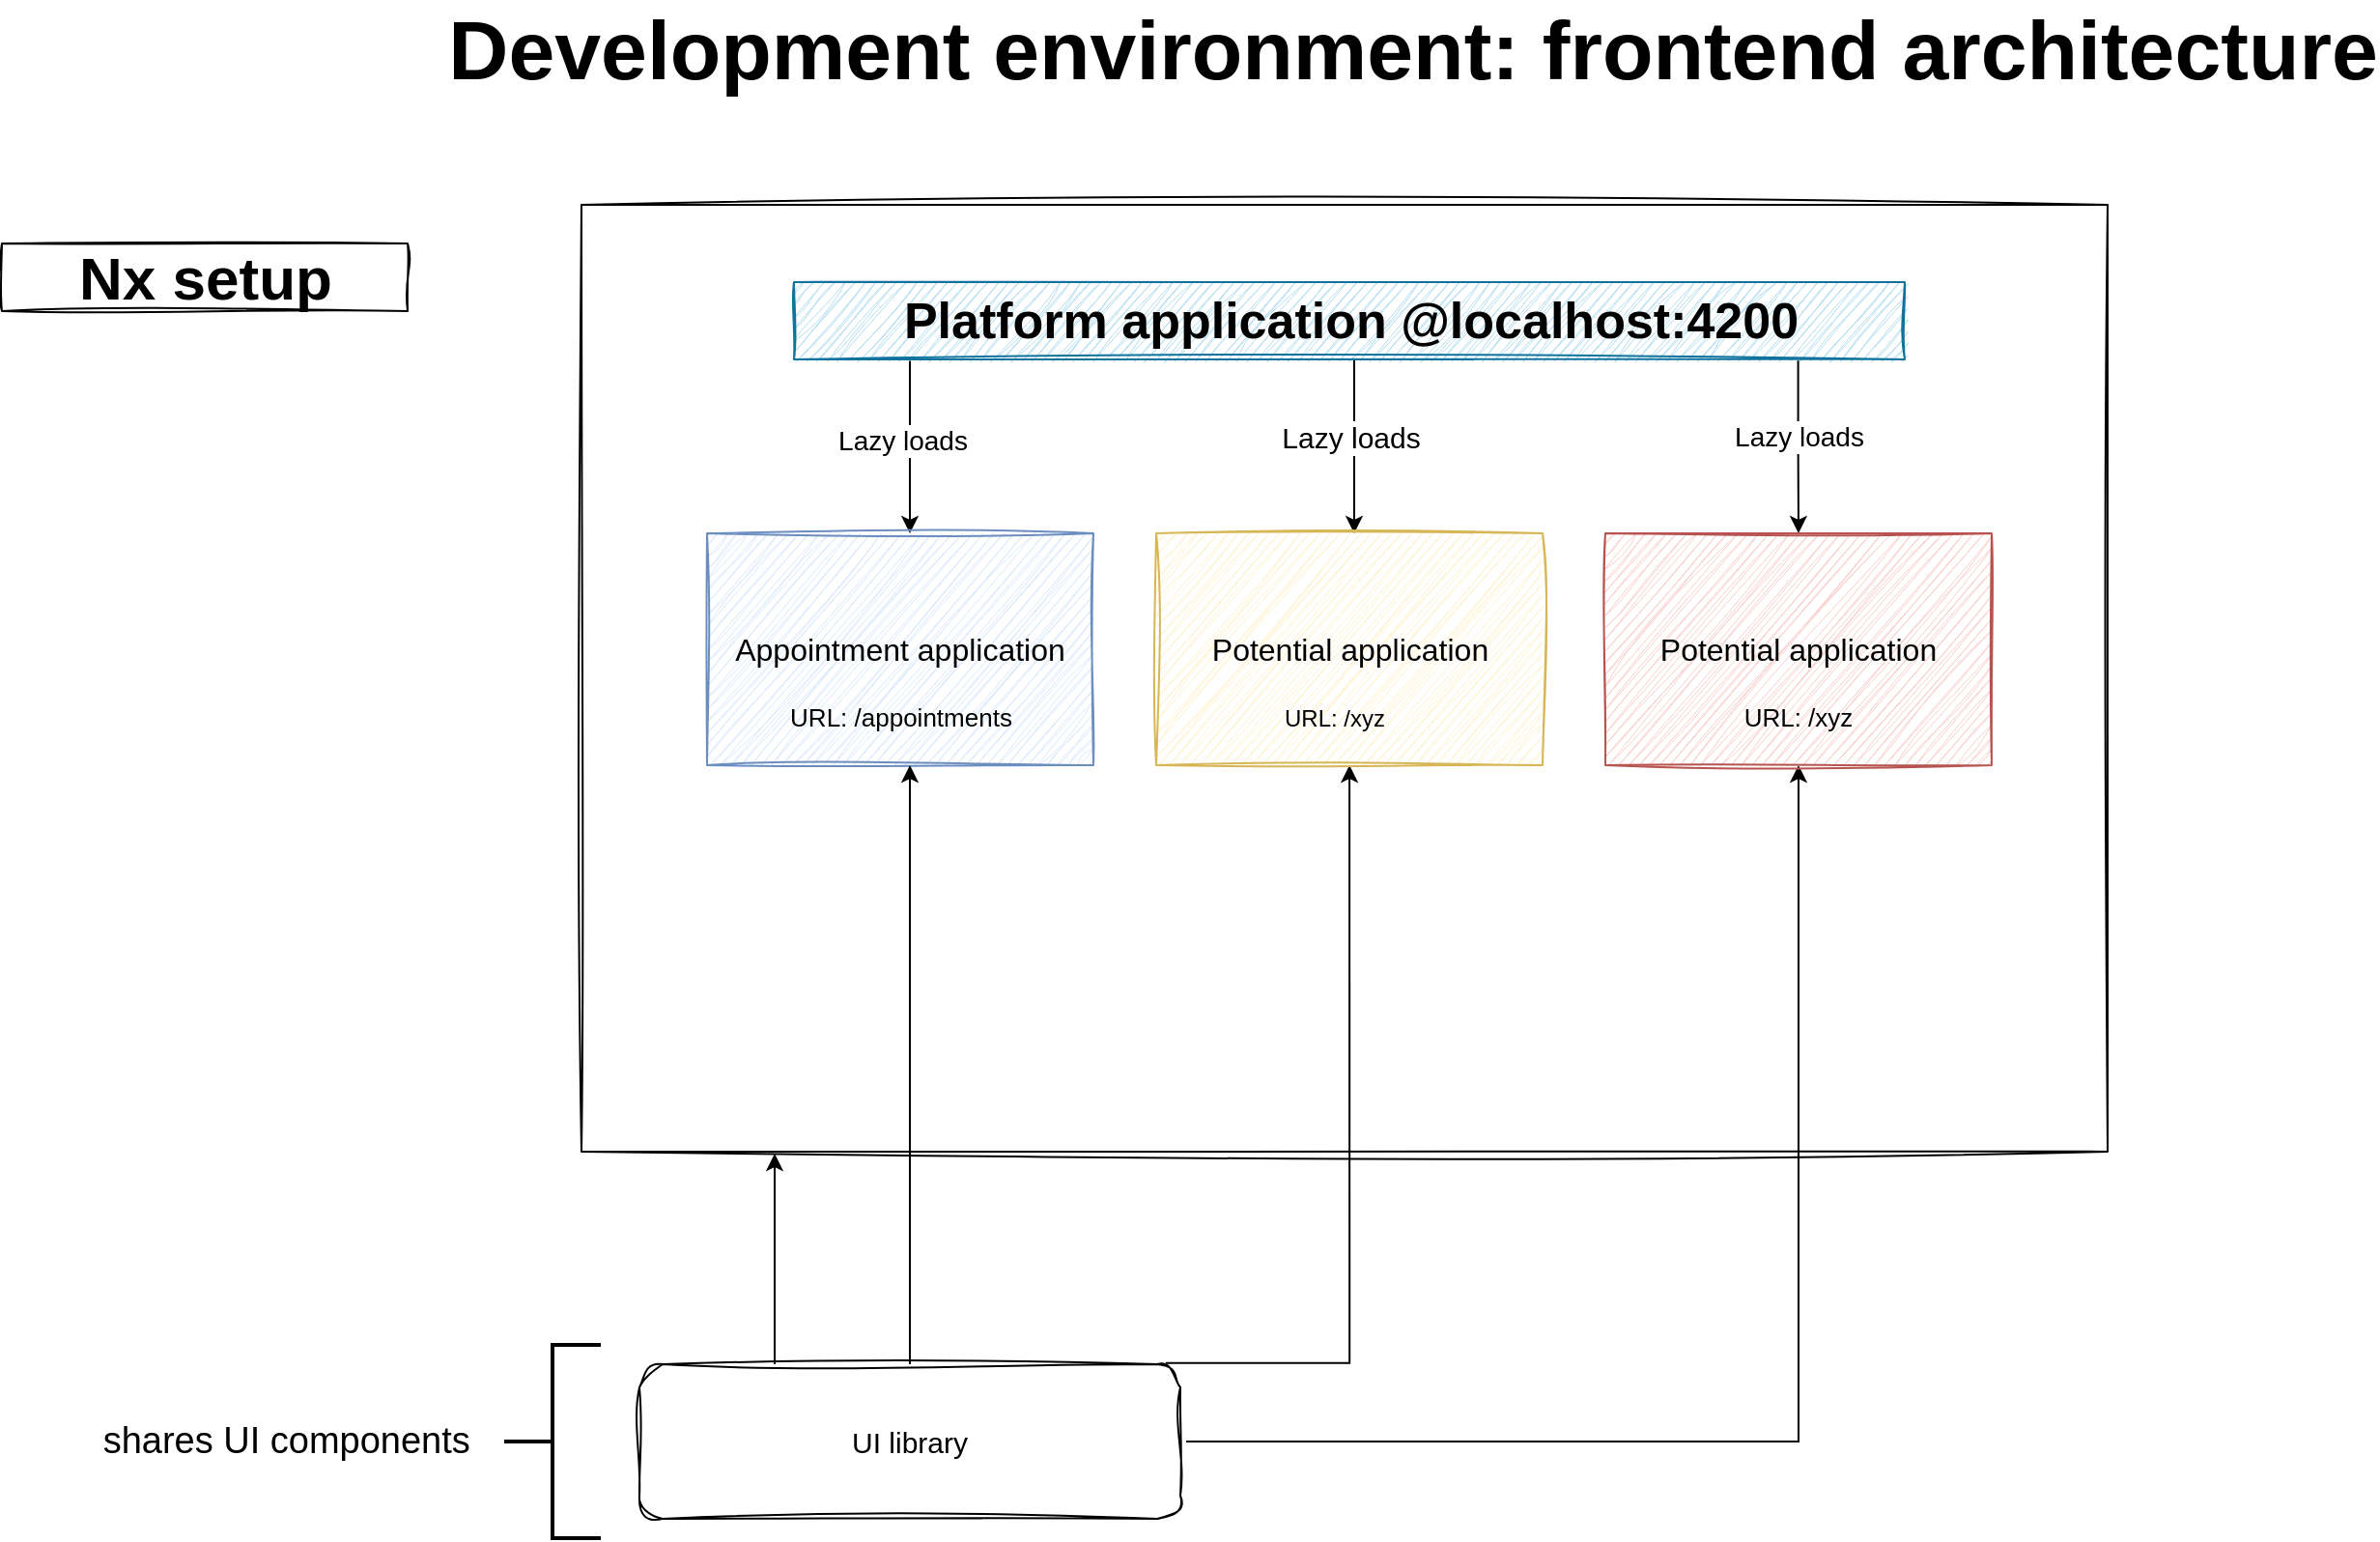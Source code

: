 <mxfile version="24.8.6">
  <diagram name="Page-1" id="nh4jwneAX2I31Z53x2l4">
    <mxGraphModel dx="4911" dy="1260" grid="1" gridSize="10" guides="1" tooltips="1" connect="1" arrows="1" fold="1" page="1" pageScale="1" pageWidth="3000" pageHeight="3000" math="0" shadow="0">
      <root>
        <mxCell id="0" />
        <mxCell id="1" parent="0" />
        <mxCell id="LP7Ed1BWK_VpSIzqsCGS-2" value="" style="rounded=0;whiteSpace=wrap;html=1;movable=1;resizable=1;rotatable=1;deletable=1;editable=1;locked=0;connectable=1;sketch=1;curveFitting=1;jiggle=2;" vertex="1" parent="1">
          <mxGeometry x="-2160" y="680" width="790" height="490" as="geometry" />
        </mxCell>
        <mxCell id="LP7Ed1BWK_VpSIzqsCGS-1" value="&lt;span style=&quot;font-size: 43px;&quot;&gt;Development environment: frontend architecture&lt;/span&gt;" style="text;strokeColor=none;fillColor=none;html=1;fontSize=24;fontStyle=1;verticalAlign=middle;align=center;" vertex="1" parent="1">
          <mxGeometry x="-2230" y="580" width="1000" height="40" as="geometry" />
        </mxCell>
        <mxCell id="LP7Ed1BWK_VpSIzqsCGS-23" style="edgeStyle=orthogonalEdgeStyle;rounded=0;orthogonalLoop=1;jettySize=auto;html=1;exitX=0.5;exitY=1;exitDx=0;exitDy=0;" edge="1" parent="1" source="LP7Ed1BWK_VpSIzqsCGS-4" target="LP7Ed1BWK_VpSIzqsCGS-13">
          <mxGeometry relative="1" as="geometry">
            <Array as="points">
              <mxPoint x="-1760" y="760" />
            </Array>
          </mxGeometry>
        </mxCell>
        <mxCell id="LP7Ed1BWK_VpSIzqsCGS-24" style="edgeStyle=orthogonalEdgeStyle;rounded=0;orthogonalLoop=1;jettySize=auto;html=1;exitX=0.25;exitY=1;exitDx=0;exitDy=0;" edge="1" parent="1" source="LP7Ed1BWK_VpSIzqsCGS-4" target="LP7Ed1BWK_VpSIzqsCGS-5">
          <mxGeometry relative="1" as="geometry">
            <Array as="points">
              <mxPoint x="-1990" y="760" />
            </Array>
          </mxGeometry>
        </mxCell>
        <mxCell id="LP7Ed1BWK_VpSIzqsCGS-25" value="Lazy loads" style="edgeLabel;html=1;align=center;verticalAlign=middle;resizable=0;points=[];fontSize=14;" vertex="1" connectable="0" parent="LP7Ed1BWK_VpSIzqsCGS-24">
          <mxGeometry x="-0.048" relative="1" as="geometry">
            <mxPoint x="-5" y="42" as="offset" />
          </mxGeometry>
        </mxCell>
        <mxCell id="LP7Ed1BWK_VpSIzqsCGS-4" value="&lt;font style=&quot;font-size: 26px;&quot;&gt;Platform application @localhost:4200&lt;/font&gt;" style="text;fillColor=#b1ddf0;html=1;fontSize=24;fontStyle=1;verticalAlign=middle;align=center;rounded=0;sketch=1;curveFitting=1;jiggle=2;strokeColor=#10739e;" vertex="1" parent="1">
          <mxGeometry x="-2050" y="720" width="575" height="40" as="geometry" />
        </mxCell>
        <mxCell id="LP7Ed1BWK_VpSIzqsCGS-5" value="Appointment application" style="rounded=0;whiteSpace=wrap;html=1;fillColor=#dae8fc;strokeColor=#6c8ebf;sketch=1;curveFitting=1;jiggle=2;fontSize=16;" vertex="1" parent="1">
          <mxGeometry x="-2095" y="850" width="200" height="120" as="geometry" />
        </mxCell>
        <mxCell id="LP7Ed1BWK_VpSIzqsCGS-31" style="edgeStyle=orthogonalEdgeStyle;rounded=0;orthogonalLoop=1;jettySize=auto;html=1;entryX=0.5;entryY=1;entryDx=0;entryDy=0;" edge="1" parent="1" source="LP7Ed1BWK_VpSIzqsCGS-8" target="LP7Ed1BWK_VpSIzqsCGS-16">
          <mxGeometry relative="1" as="geometry">
            <mxPoint x="-1780" y="1230" as="targetPoint" />
          </mxGeometry>
        </mxCell>
        <mxCell id="LP7Ed1BWK_VpSIzqsCGS-32" style="edgeStyle=orthogonalEdgeStyle;rounded=0;orthogonalLoop=1;jettySize=auto;html=1;" edge="1" parent="1" source="LP7Ed1BWK_VpSIzqsCGS-8" target="LP7Ed1BWK_VpSIzqsCGS-5">
          <mxGeometry relative="1" as="geometry">
            <Array as="points">
              <mxPoint x="-2090" y="1280" />
              <mxPoint x="-2090" y="1280" />
            </Array>
          </mxGeometry>
        </mxCell>
        <mxCell id="LP7Ed1BWK_VpSIzqsCGS-33" style="edgeStyle=orthogonalEdgeStyle;rounded=0;orthogonalLoop=1;jettySize=auto;html=1;entryX=0.5;entryY=1;entryDx=0;entryDy=0;exitX=0.973;exitY=-0.008;exitDx=0;exitDy=0;exitPerimeter=0;" edge="1" parent="1" source="LP7Ed1BWK_VpSIzqsCGS-8">
          <mxGeometry relative="1" as="geometry">
            <mxPoint x="-1850" y="1280" as="sourcePoint" />
            <mxPoint x="-1762.45" y="970.0" as="targetPoint" />
            <Array as="points">
              <mxPoint x="-1762" y="1279" />
            </Array>
          </mxGeometry>
        </mxCell>
        <mxCell id="LP7Ed1BWK_VpSIzqsCGS-8" value="&lt;font style=&quot;font-size: 15px;&quot;&gt;UI library&lt;/font&gt;" style="rounded=1;whiteSpace=wrap;html=1;sketch=1;curveFitting=1;jiggle=2;" vertex="1" parent="1">
          <mxGeometry x="-2130" y="1280" width="280" height="80" as="geometry" />
        </mxCell>
        <mxCell id="LP7Ed1BWK_VpSIzqsCGS-13" value="&lt;font style=&quot;font-size: 16px;&quot;&gt;Potential application&lt;/font&gt;" style="rounded=0;whiteSpace=wrap;html=1;fillColor=#fff2cc;strokeColor=#d6b656;sketch=1;curveFitting=1;jiggle=2;" vertex="1" parent="1">
          <mxGeometry x="-1862.5" y="850" width="200" height="120" as="geometry" />
        </mxCell>
        <mxCell id="LP7Ed1BWK_VpSIzqsCGS-28" value="URL: /appointments" style="text;html=1;align=center;verticalAlign=middle;whiteSpace=wrap;rounded=0;fontSize=13;" vertex="1" parent="1">
          <mxGeometry x="-2057.5" y="930" width="125" height="30" as="geometry" />
        </mxCell>
        <mxCell id="LP7Ed1BWK_VpSIzqsCGS-29" value="&lt;span style=&quot;font-size: 12px;&quot;&gt;URL: /xyz&lt;/span&gt;" style="text;html=1;align=center;verticalAlign=middle;whiteSpace=wrap;rounded=0;fontSize=13;" vertex="1" parent="1">
          <mxGeometry x="-1850" y="930" width="160" height="30" as="geometry" />
        </mxCell>
        <mxCell id="LP7Ed1BWK_VpSIzqsCGS-37" value="" style="edgeStyle=orthogonalEdgeStyle;rounded=0;orthogonalLoop=1;jettySize=auto;html=1;exitX=0.904;exitY=1.016;exitDx=0;exitDy=0;entryX=0.5;entryY=0;entryDx=0;entryDy=0;exitPerimeter=0;" edge="1" parent="1" source="LP7Ed1BWK_VpSIzqsCGS-4" target="LP7Ed1BWK_VpSIzqsCGS-16">
          <mxGeometry relative="1" as="geometry">
            <mxPoint x="-1867.5" y="800" as="sourcePoint" />
            <mxPoint x="-1530" y="870" as="targetPoint" />
            <Array as="points" />
          </mxGeometry>
        </mxCell>
        <mxCell id="LP7Ed1BWK_VpSIzqsCGS-16" value="&lt;font style=&quot;font-size: 16px;&quot;&gt;Potential application&lt;/font&gt;" style="rounded=0;whiteSpace=wrap;html=1;fillColor=#f8cecc;strokeColor=#b85450;sketch=1;curveFitting=1;jiggle=2;" vertex="1" parent="1">
          <mxGeometry x="-1630" y="850" width="200" height="120" as="geometry" />
        </mxCell>
        <mxCell id="LP7Ed1BWK_VpSIzqsCGS-38" value="Lazy loads" style="edgeLabel;html=1;align=center;verticalAlign=middle;resizable=0;points=[];fontSize=15;" vertex="1" connectable="0" parent="1">
          <mxGeometry x="-1762.498" y="800.0" as="geometry" />
        </mxCell>
        <mxCell id="LP7Ed1BWK_VpSIzqsCGS-39" value="Lazy loads" style="edgeLabel;html=1;align=center;verticalAlign=middle;resizable=0;points=[];fontSize=14;" vertex="1" connectable="0" parent="1">
          <mxGeometry x="-1529.998" y="800.0" as="geometry" />
        </mxCell>
        <mxCell id="LP7Ed1BWK_VpSIzqsCGS-30" value="URL: /xyz" style="text;html=1;align=center;verticalAlign=middle;whiteSpace=wrap;rounded=0;fontSize=13;" vertex="1" parent="1">
          <mxGeometry x="-1560" y="930" width="60" height="30" as="geometry" />
        </mxCell>
        <mxCell id="LP7Ed1BWK_VpSIzqsCGS-41" value="" style="strokeWidth=2;html=1;shape=mxgraph.flowchart.annotation_2;align=left;labelPosition=right;pointerEvents=1;" vertex="1" parent="1">
          <mxGeometry x="-2200" y="1270" width="50" height="100" as="geometry" />
        </mxCell>
        <mxCell id="LP7Ed1BWK_VpSIzqsCGS-42" value="shares UI components&amp;nbsp;" style="text;html=1;align=center;verticalAlign=middle;whiteSpace=wrap;rounded=0;fontSize=19;" vertex="1" parent="1">
          <mxGeometry x="-2410" y="1305" width="200" height="30" as="geometry" />
        </mxCell>
        <mxCell id="LP7Ed1BWK_VpSIzqsCGS-44" style="edgeStyle=orthogonalEdgeStyle;rounded=0;orthogonalLoop=1;jettySize=auto;html=1;exitX=0.25;exitY=0;exitDx=0;exitDy=0;" edge="1" parent="1" source="LP7Ed1BWK_VpSIzqsCGS-8">
          <mxGeometry relative="1" as="geometry">
            <mxPoint x="-2060" y="1171" as="targetPoint" />
            <Array as="points">
              <mxPoint x="-2060" y="1171" />
            </Array>
          </mxGeometry>
        </mxCell>
        <mxCell id="LP7Ed1BWK_VpSIzqsCGS-46" value="&lt;font style=&quot;font-size: 31px;&quot;&gt;Nx setup&lt;/font&gt;" style="text;strokeColor=default;fillColor=none;html=1;fontSize=24;fontStyle=1;verticalAlign=middle;align=center;rounded=0;sketch=1;curveFitting=1;jiggle=2;" vertex="1" parent="1">
          <mxGeometry x="-2460" y="700" width="210" height="35" as="geometry" />
        </mxCell>
      </root>
    </mxGraphModel>
  </diagram>
</mxfile>
